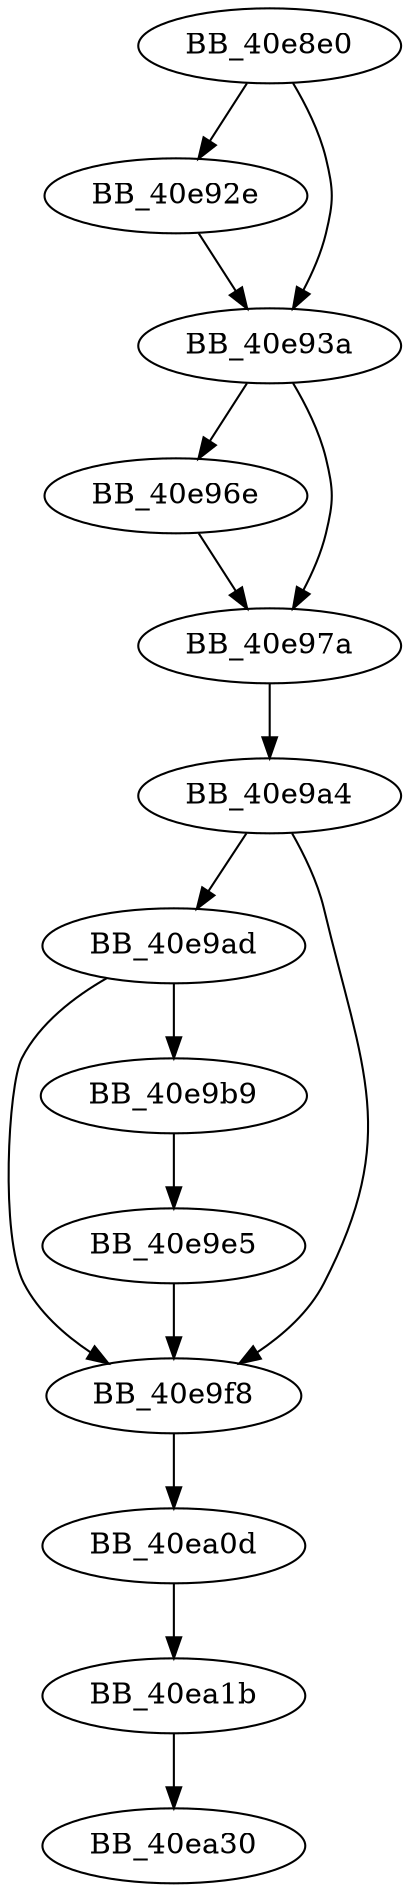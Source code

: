 DiGraph sub_40E8E0{
BB_40e8e0->BB_40e92e
BB_40e8e0->BB_40e93a
BB_40e92e->BB_40e93a
BB_40e93a->BB_40e96e
BB_40e93a->BB_40e97a
BB_40e96e->BB_40e97a
BB_40e97a->BB_40e9a4
BB_40e9a4->BB_40e9ad
BB_40e9a4->BB_40e9f8
BB_40e9ad->BB_40e9b9
BB_40e9ad->BB_40e9f8
BB_40e9b9->BB_40e9e5
BB_40e9e5->BB_40e9f8
BB_40e9f8->BB_40ea0d
BB_40ea0d->BB_40ea1b
BB_40ea1b->BB_40ea30
}
